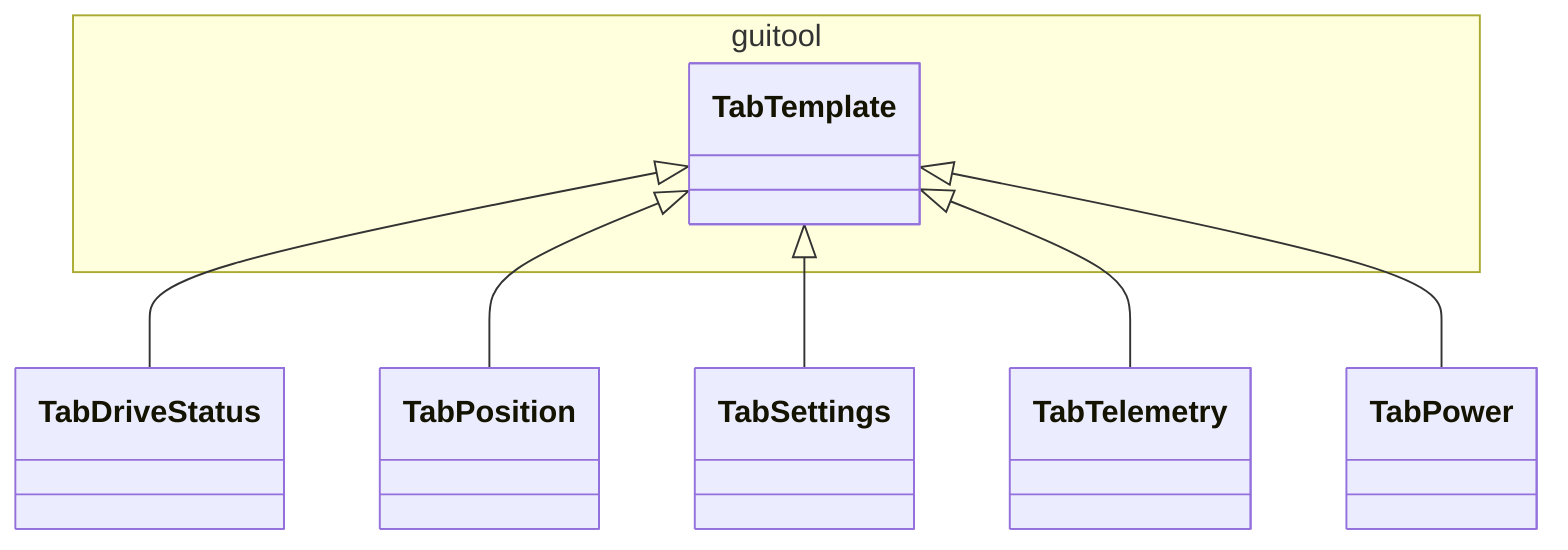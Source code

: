classDiagram

namespace guitool {
  class TabTemplate
}

TabTemplate <|-- TabDriveStatus
TabTemplate <|-- TabPosition
TabTemplate <|-- TabSettings
TabTemplate <|-- TabTelemetry
TabTemplate <|-- TabPower